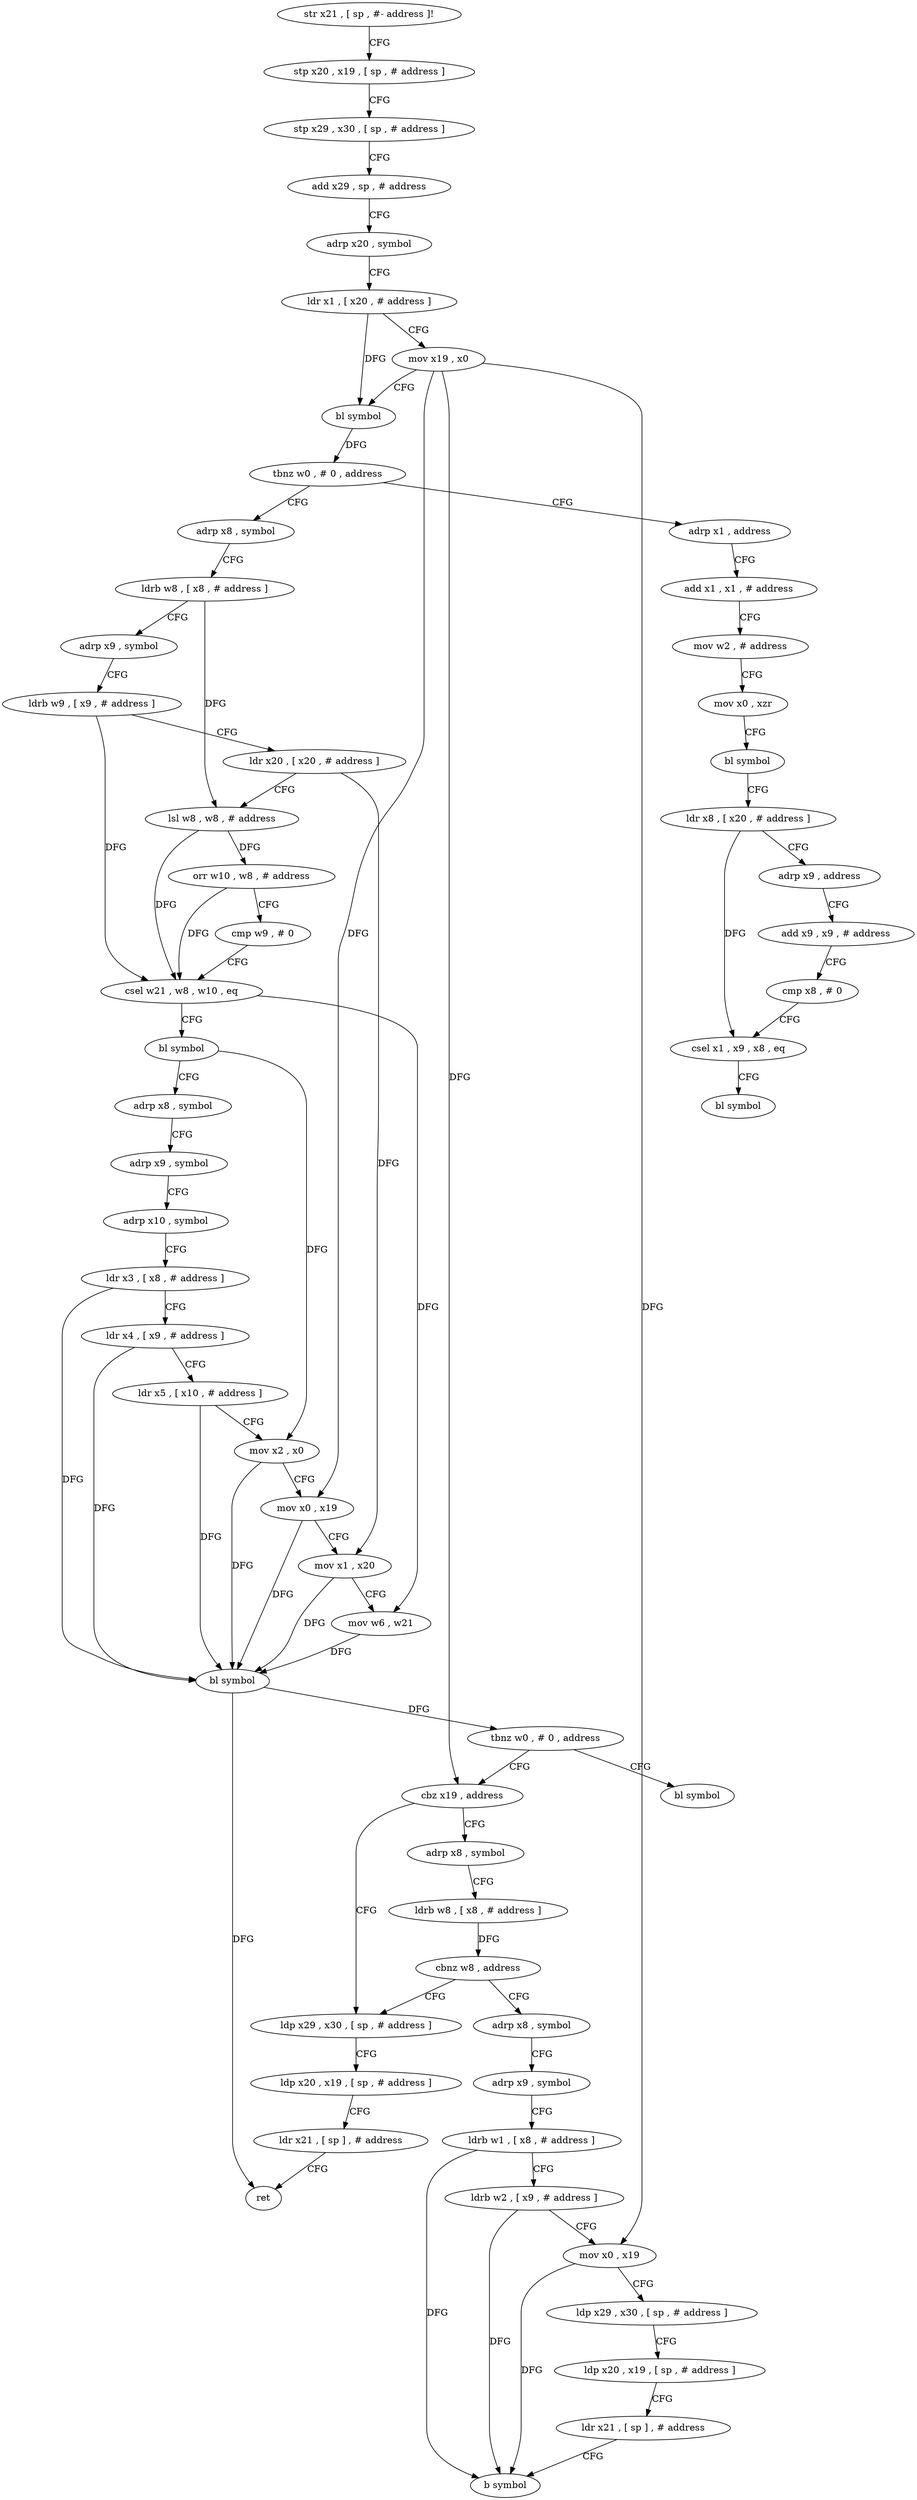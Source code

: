 digraph "func" {
"4215832" [label = "str x21 , [ sp , #- address ]!" ]
"4215836" [label = "stp x20 , x19 , [ sp , # address ]" ]
"4215840" [label = "stp x29 , x30 , [ sp , # address ]" ]
"4215844" [label = "add x29 , sp , # address" ]
"4215848" [label = "adrp x20 , symbol" ]
"4215852" [label = "ldr x1 , [ x20 , # address ]" ]
"4215856" [label = "mov x19 , x0" ]
"4215860" [label = "bl symbol" ]
"4215864" [label = "tbnz w0 , # 0 , address" ]
"4215912" [label = "adrp x8 , symbol" ]
"4215868" [label = "adrp x1 , address" ]
"4215916" [label = "ldrb w8 , [ x8 , # address ]" ]
"4215920" [label = "adrp x9 , symbol" ]
"4215924" [label = "ldrb w9 , [ x9 , # address ]" ]
"4215928" [label = "ldr x20 , [ x20 , # address ]" ]
"4215932" [label = "lsl w8 , w8 , # address" ]
"4215936" [label = "orr w10 , w8 , # address" ]
"4215940" [label = "cmp w9 , # 0" ]
"4215944" [label = "csel w21 , w8 , w10 , eq" ]
"4215948" [label = "bl symbol" ]
"4215952" [label = "adrp x8 , symbol" ]
"4215956" [label = "adrp x9 , symbol" ]
"4215960" [label = "adrp x10 , symbol" ]
"4215964" [label = "ldr x3 , [ x8 , # address ]" ]
"4215968" [label = "ldr x4 , [ x9 , # address ]" ]
"4215972" [label = "ldr x5 , [ x10 , # address ]" ]
"4215976" [label = "mov x2 , x0" ]
"4215980" [label = "mov x0 , x19" ]
"4215984" [label = "mov x1 , x20" ]
"4215988" [label = "mov w6 , w21" ]
"4215992" [label = "bl symbol" ]
"4215996" [label = "tbnz w0 , # 0 , address" ]
"4216004" [label = "cbz x19 , address" ]
"4216000" [label = "bl symbol" ]
"4215872" [label = "add x1 , x1 , # address" ]
"4215876" [label = "mov w2 , # address" ]
"4215880" [label = "mov x0 , xzr" ]
"4215884" [label = "bl symbol" ]
"4215888" [label = "ldr x8 , [ x20 , # address ]" ]
"4215892" [label = "adrp x9 , address" ]
"4215896" [label = "add x9 , x9 , # address" ]
"4215900" [label = "cmp x8 , # 0" ]
"4215904" [label = "csel x1 , x9 , x8 , eq" ]
"4215908" [label = "bl symbol" ]
"4216056" [label = "ldp x29 , x30 , [ sp , # address ]" ]
"4216008" [label = "adrp x8 , symbol" ]
"4216060" [label = "ldp x20 , x19 , [ sp , # address ]" ]
"4216064" [label = "ldr x21 , [ sp ] , # address" ]
"4216068" [label = "ret" ]
"4216012" [label = "ldrb w8 , [ x8 , # address ]" ]
"4216016" [label = "cbnz w8 , address" ]
"4216020" [label = "adrp x8 , symbol" ]
"4216024" [label = "adrp x9 , symbol" ]
"4216028" [label = "ldrb w1 , [ x8 , # address ]" ]
"4216032" [label = "ldrb w2 , [ x9 , # address ]" ]
"4216036" [label = "mov x0 , x19" ]
"4216040" [label = "ldp x29 , x30 , [ sp , # address ]" ]
"4216044" [label = "ldp x20 , x19 , [ sp , # address ]" ]
"4216048" [label = "ldr x21 , [ sp ] , # address" ]
"4216052" [label = "b symbol" ]
"4215832" -> "4215836" [ label = "CFG" ]
"4215836" -> "4215840" [ label = "CFG" ]
"4215840" -> "4215844" [ label = "CFG" ]
"4215844" -> "4215848" [ label = "CFG" ]
"4215848" -> "4215852" [ label = "CFG" ]
"4215852" -> "4215856" [ label = "CFG" ]
"4215852" -> "4215860" [ label = "DFG" ]
"4215856" -> "4215860" [ label = "CFG" ]
"4215856" -> "4215980" [ label = "DFG" ]
"4215856" -> "4216004" [ label = "DFG" ]
"4215856" -> "4216036" [ label = "DFG" ]
"4215860" -> "4215864" [ label = "DFG" ]
"4215864" -> "4215912" [ label = "CFG" ]
"4215864" -> "4215868" [ label = "CFG" ]
"4215912" -> "4215916" [ label = "CFG" ]
"4215868" -> "4215872" [ label = "CFG" ]
"4215916" -> "4215920" [ label = "CFG" ]
"4215916" -> "4215932" [ label = "DFG" ]
"4215920" -> "4215924" [ label = "CFG" ]
"4215924" -> "4215928" [ label = "CFG" ]
"4215924" -> "4215944" [ label = "DFG" ]
"4215928" -> "4215932" [ label = "CFG" ]
"4215928" -> "4215984" [ label = "DFG" ]
"4215932" -> "4215936" [ label = "DFG" ]
"4215932" -> "4215944" [ label = "DFG" ]
"4215936" -> "4215940" [ label = "CFG" ]
"4215936" -> "4215944" [ label = "DFG" ]
"4215940" -> "4215944" [ label = "CFG" ]
"4215944" -> "4215948" [ label = "CFG" ]
"4215944" -> "4215988" [ label = "DFG" ]
"4215948" -> "4215952" [ label = "CFG" ]
"4215948" -> "4215976" [ label = "DFG" ]
"4215952" -> "4215956" [ label = "CFG" ]
"4215956" -> "4215960" [ label = "CFG" ]
"4215960" -> "4215964" [ label = "CFG" ]
"4215964" -> "4215968" [ label = "CFG" ]
"4215964" -> "4215992" [ label = "DFG" ]
"4215968" -> "4215972" [ label = "CFG" ]
"4215968" -> "4215992" [ label = "DFG" ]
"4215972" -> "4215976" [ label = "CFG" ]
"4215972" -> "4215992" [ label = "DFG" ]
"4215976" -> "4215980" [ label = "CFG" ]
"4215976" -> "4215992" [ label = "DFG" ]
"4215980" -> "4215984" [ label = "CFG" ]
"4215980" -> "4215992" [ label = "DFG" ]
"4215984" -> "4215988" [ label = "CFG" ]
"4215984" -> "4215992" [ label = "DFG" ]
"4215988" -> "4215992" [ label = "DFG" ]
"4215992" -> "4215996" [ label = "DFG" ]
"4215992" -> "4216068" [ label = "DFG" ]
"4215996" -> "4216004" [ label = "CFG" ]
"4215996" -> "4216000" [ label = "CFG" ]
"4216004" -> "4216056" [ label = "CFG" ]
"4216004" -> "4216008" [ label = "CFG" ]
"4215872" -> "4215876" [ label = "CFG" ]
"4215876" -> "4215880" [ label = "CFG" ]
"4215880" -> "4215884" [ label = "CFG" ]
"4215884" -> "4215888" [ label = "CFG" ]
"4215888" -> "4215892" [ label = "CFG" ]
"4215888" -> "4215904" [ label = "DFG" ]
"4215892" -> "4215896" [ label = "CFG" ]
"4215896" -> "4215900" [ label = "CFG" ]
"4215900" -> "4215904" [ label = "CFG" ]
"4215904" -> "4215908" [ label = "CFG" ]
"4216056" -> "4216060" [ label = "CFG" ]
"4216008" -> "4216012" [ label = "CFG" ]
"4216060" -> "4216064" [ label = "CFG" ]
"4216064" -> "4216068" [ label = "CFG" ]
"4216012" -> "4216016" [ label = "DFG" ]
"4216016" -> "4216056" [ label = "CFG" ]
"4216016" -> "4216020" [ label = "CFG" ]
"4216020" -> "4216024" [ label = "CFG" ]
"4216024" -> "4216028" [ label = "CFG" ]
"4216028" -> "4216032" [ label = "CFG" ]
"4216028" -> "4216052" [ label = "DFG" ]
"4216032" -> "4216036" [ label = "CFG" ]
"4216032" -> "4216052" [ label = "DFG" ]
"4216036" -> "4216040" [ label = "CFG" ]
"4216036" -> "4216052" [ label = "DFG" ]
"4216040" -> "4216044" [ label = "CFG" ]
"4216044" -> "4216048" [ label = "CFG" ]
"4216048" -> "4216052" [ label = "CFG" ]
}
